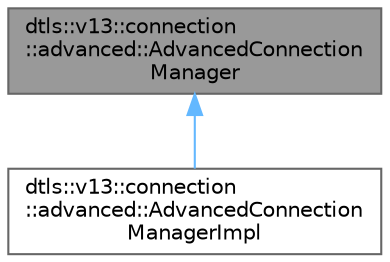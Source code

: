 digraph "dtls::v13::connection::advanced::AdvancedConnectionManager"
{
 // LATEX_PDF_SIZE
  bgcolor="transparent";
  edge [fontname=Helvetica,fontsize=10,labelfontname=Helvetica,labelfontsize=10];
  node [fontname=Helvetica,fontsize=10,shape=box,height=0.2,width=0.4];
  Node1 [id="Node000001",label="dtls::v13::connection\l::advanced::AdvancedConnection\lManager",height=0.2,width=0.4,color="gray40", fillcolor="grey60", style="filled", fontcolor="black",tooltip="Advanced connection manager."];
  Node1 -> Node2 [id="edge1_Node000001_Node000002",dir="back",color="steelblue1",style="solid",tooltip=" "];
  Node2 [id="Node000002",label="dtls::v13::connection\l::advanced::AdvancedConnection\lManagerImpl",height=0.2,width=0.4,color="gray40", fillcolor="white", style="filled",URL="$classdtls_1_1v13_1_1connection_1_1advanced_1_1AdvancedConnectionManagerImpl.html",tooltip="Advanced connection manager implementation."];
}
